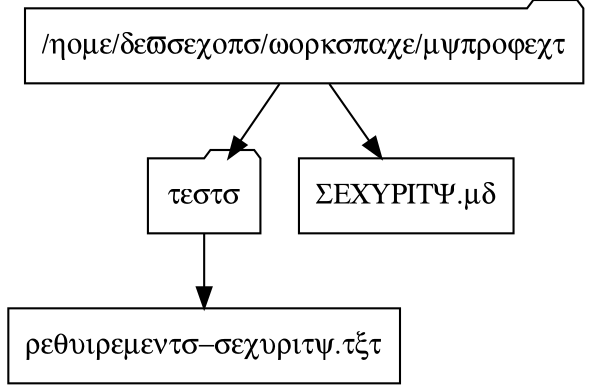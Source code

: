 digraph githubdirectory {
  size="8,4";
  node [fontname="Helvetica" fontsize=14 shape=box];
  edge [fontname="Symbol" fontsize=10];

  devsecops [shape=folder fontname="Symbol" label="/home/devsecops/workspace/myproject"];
  tests [shape=folder fontname="Symbol" label="tests"];
  req [fontname="Symbol" label="requirements-security.txt"];
  md [fontname="Symbol" label="SECURITY.md"];

  devsecops -> tests;
  tests -> req;
  devsecops -> md;
}
